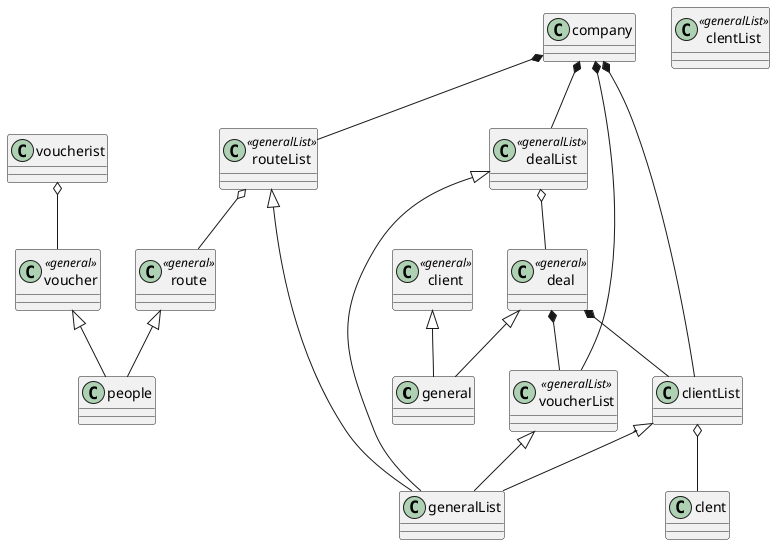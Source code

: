 @startuml diag1
class general {}

class client <<general>> {
}
client <|-- general

class route <<general>> {
}
route <|-- people

class voucher <<general>> {
}
voucher <|-- people

class generalList {
}  

class clentList <<generalList>> {
}
clientList <|-- generalList
clientList o-- clent 

class routeList <<generalList>> {
}
routeList <|-- generalList
routeList o-- route

class voucherList <<generalList>> {
}
voucherList <|-- generalList
voucherist o-- voucher


class deal <<general>> {
}
deal <|-- general
deal *-- voucherList
deal *-- clientList


class dealList <<generalList>> {
}
dealList <|-- generalList
dealList o-- deal 

class company {
}
company *-- voucherList
company *-- clientList
company *-- routeList
company *-- dealList

@enduml